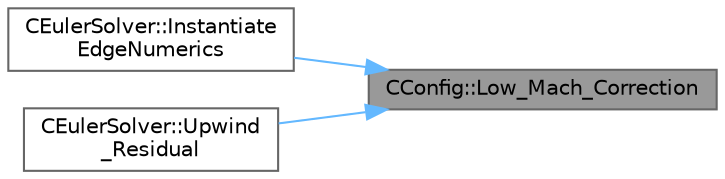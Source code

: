 digraph "CConfig::Low_Mach_Correction"
{
 // LATEX_PDF_SIZE
  bgcolor="transparent";
  edge [fontname=Helvetica,fontsize=10,labelfontname=Helvetica,labelfontsize=10];
  node [fontname=Helvetica,fontsize=10,shape=box,height=0.2,width=0.4];
  rankdir="RL";
  Node1 [id="Node000001",label="CConfig::Low_Mach_Correction",height=0.2,width=0.4,color="gray40", fillcolor="grey60", style="filled", fontcolor="black",tooltip="Get information about the Low Mach Correction."];
  Node1 -> Node2 [id="edge1_Node000001_Node000002",dir="back",color="steelblue1",style="solid",tooltip=" "];
  Node2 [id="Node000002",label="CEulerSolver::Instantiate\lEdgeNumerics",height=0.2,width=0.4,color="grey40", fillcolor="white", style="filled",URL="$classCEulerSolver.html#a64fcfc7c3ef67b87db6c629c756b7c0b",tooltip="Instantiate a SIMD numerics object."];
  Node1 -> Node3 [id="edge2_Node000001_Node000003",dir="back",color="steelblue1",style="solid",tooltip=" "];
  Node3 [id="Node000003",label="CEulerSolver::Upwind\l_Residual",height=0.2,width=0.4,color="grey40", fillcolor="white", style="filled",URL="$classCEulerSolver.html#aa9729921eed9546daca6ca891ad2a9bb",tooltip="Compute the spatial integration using a upwind scheme."];
}
